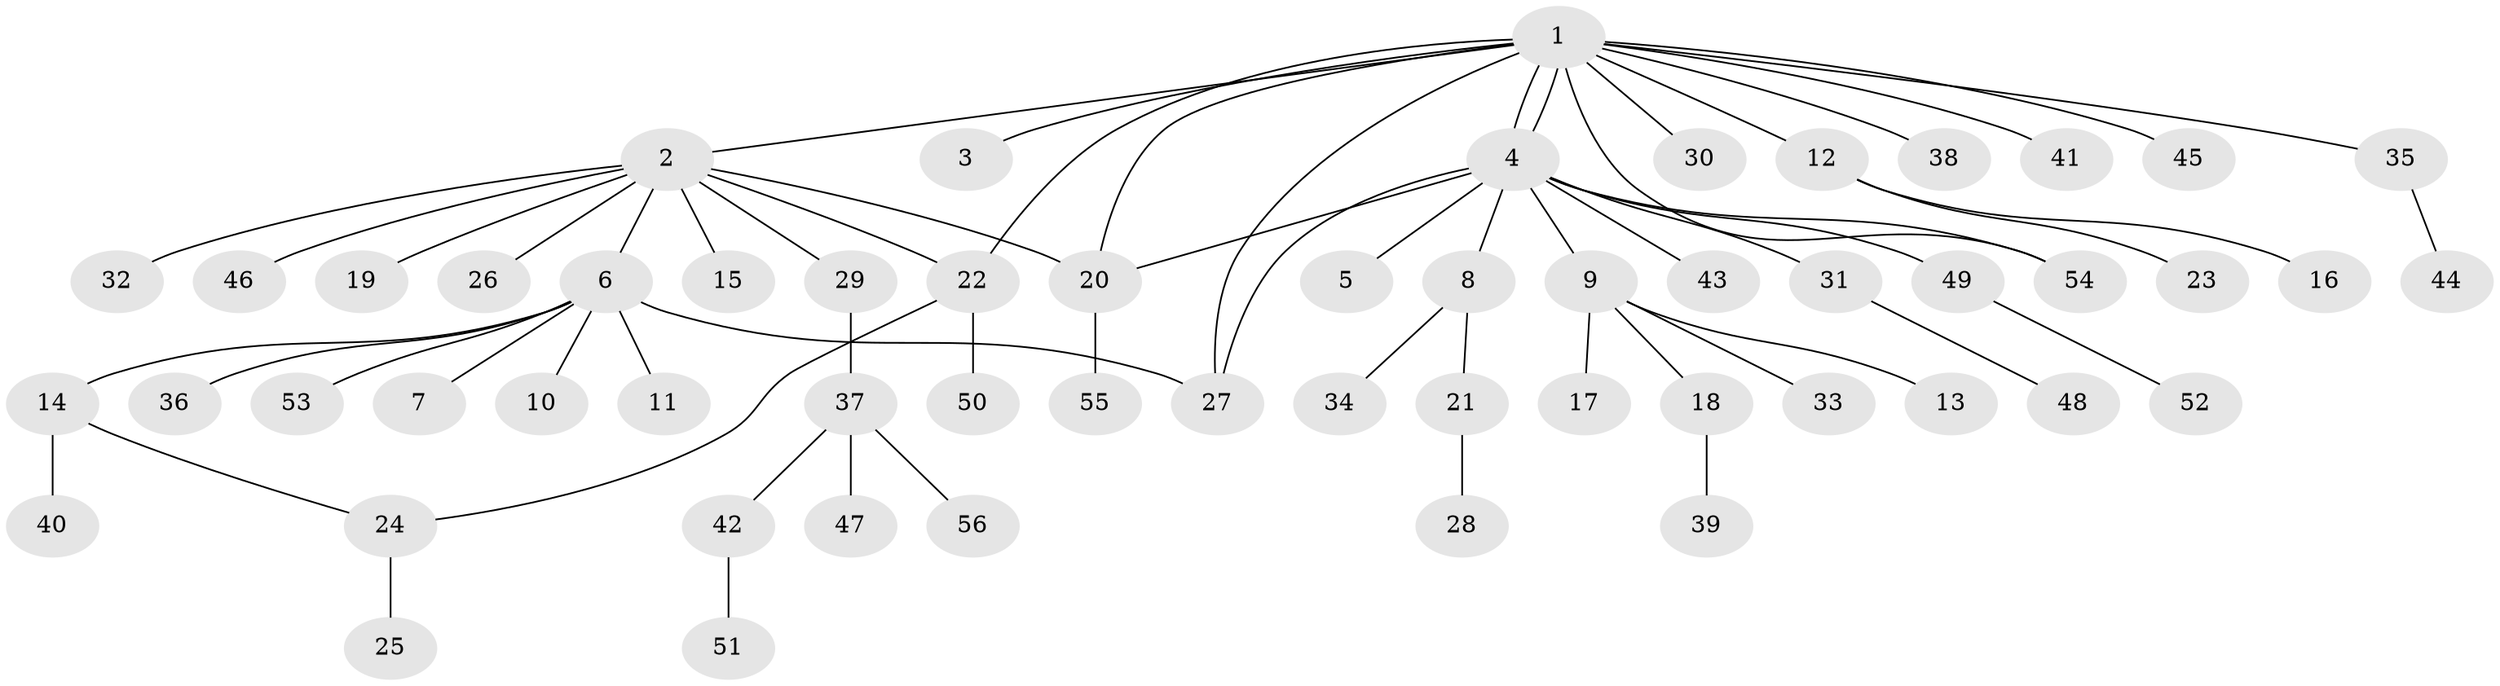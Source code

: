 // coarse degree distribution, {1: 0.5862068965517241, 8: 0.06896551724137931, 2: 0.13793103448275862, 3: 0.13793103448275862, 11: 0.034482758620689655, 6: 0.034482758620689655}
// Generated by graph-tools (version 1.1) at 2025/36/03/04/25 23:36:51]
// undirected, 56 vertices, 63 edges
graph export_dot {
  node [color=gray90,style=filled];
  1;
  2;
  3;
  4;
  5;
  6;
  7;
  8;
  9;
  10;
  11;
  12;
  13;
  14;
  15;
  16;
  17;
  18;
  19;
  20;
  21;
  22;
  23;
  24;
  25;
  26;
  27;
  28;
  29;
  30;
  31;
  32;
  33;
  34;
  35;
  36;
  37;
  38;
  39;
  40;
  41;
  42;
  43;
  44;
  45;
  46;
  47;
  48;
  49;
  50;
  51;
  52;
  53;
  54;
  55;
  56;
  1 -- 2;
  1 -- 3;
  1 -- 4;
  1 -- 4;
  1 -- 12;
  1 -- 20;
  1 -- 22;
  1 -- 27;
  1 -- 30;
  1 -- 35;
  1 -- 38;
  1 -- 41;
  1 -- 45;
  1 -- 54;
  2 -- 6;
  2 -- 15;
  2 -- 19;
  2 -- 20;
  2 -- 22;
  2 -- 26;
  2 -- 29;
  2 -- 32;
  2 -- 46;
  4 -- 5;
  4 -- 8;
  4 -- 9;
  4 -- 20;
  4 -- 27;
  4 -- 31;
  4 -- 43;
  4 -- 49;
  4 -- 54;
  6 -- 7;
  6 -- 10;
  6 -- 11;
  6 -- 14;
  6 -- 27;
  6 -- 36;
  6 -- 53;
  8 -- 21;
  8 -- 34;
  9 -- 13;
  9 -- 17;
  9 -- 18;
  9 -- 33;
  12 -- 16;
  12 -- 23;
  14 -- 24;
  14 -- 40;
  18 -- 39;
  20 -- 55;
  21 -- 28;
  22 -- 24;
  22 -- 50;
  24 -- 25;
  29 -- 37;
  31 -- 48;
  35 -- 44;
  37 -- 42;
  37 -- 47;
  37 -- 56;
  42 -- 51;
  49 -- 52;
}
